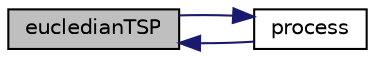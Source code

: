 digraph "eucledianTSP"
{
  edge [fontname="Helvetica",fontsize="10",labelfontname="Helvetica",labelfontsize="10"];
  node [fontname="Helvetica",fontsize="10",shape=record];
  rankdir="LR";
  Node47 [label="eucledianTSP",height=0.2,width=0.4,color="black", fillcolor="grey75", style="filled", fontcolor="black"];
  Node47 -> Node48 [dir="back",color="midnightblue",fontsize="10",style="solid",fontname="Helvetica"];
  Node48 [label="process",height=0.2,width=0.4,color="black", fillcolor="white", style="filled",URL="$eucledianTSP_8c.html#a5c2ef61b450c280fda2f6a08cf0b1f05"];
  Node48 -> Node47 [dir="back",color="midnightblue",fontsize="10",style="solid",fontname="Helvetica"];
}
